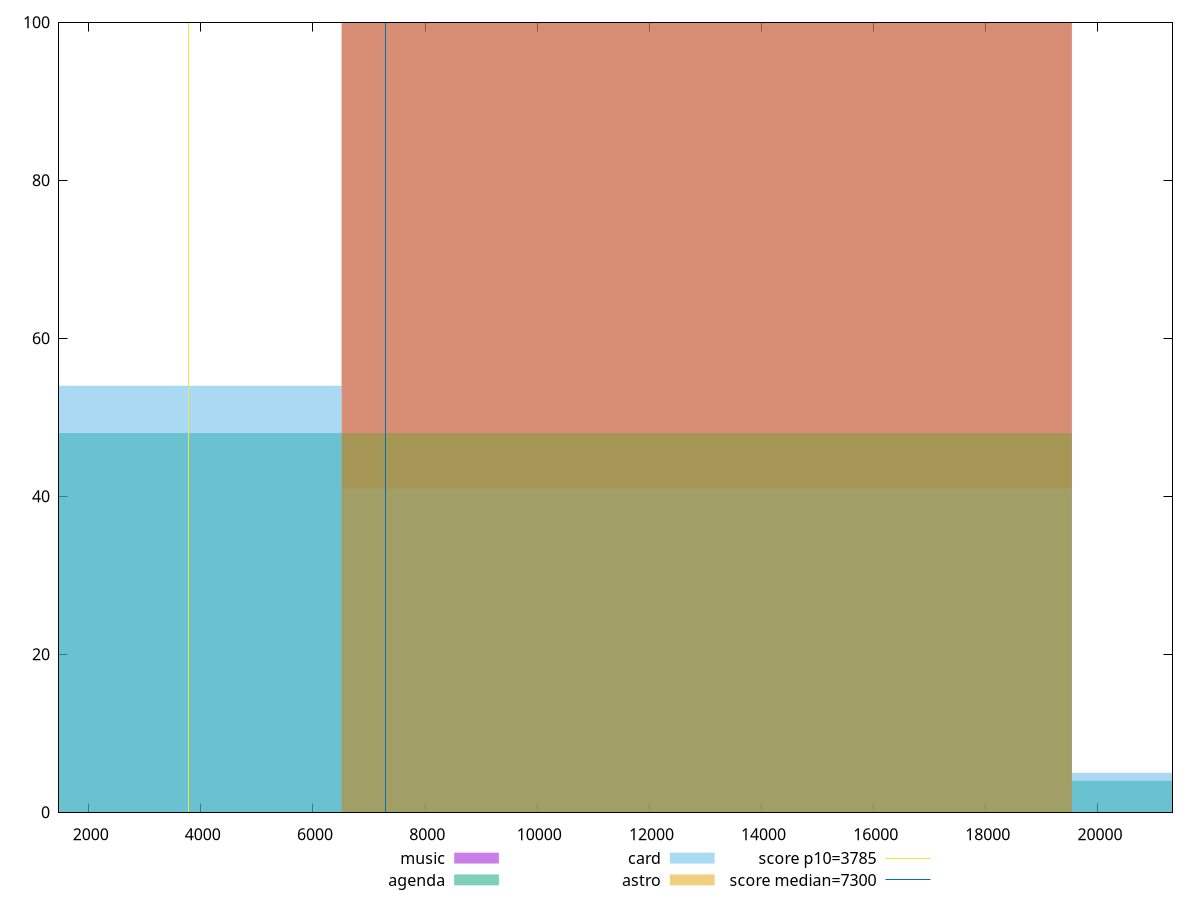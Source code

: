 reset

$music <<EOF
13022.962341294442 100
EOF

$agenda <<EOF
26045.924682588884 4
0 48
13022.962341294442 48
EOF

$card <<EOF
0 54
13022.962341294442 41
26045.924682588884 5
EOF

$astro <<EOF
13022.962341294442 100
EOF

set key outside below
set boxwidth 13022.962341294442
set xrange [1470.078:21329.5455]
set yrange [0:100]
set trange [0:100]
set style fill transparent solid 0.5 noborder

set parametric
set terminal svg size 640, 520 enhanced background rgb 'white'
set output "reports/report_00028_2021-02-24T12-49-42.674Z/interactive/comparison/histogram/all_raw.svg"

plot $music title "music" with boxes, \
     $agenda title "agenda" with boxes, \
     $card title "card" with boxes, \
     $astro title "astro" with boxes, \
     3785,t title "score p10=3785", \
     7300,t title "score median=7300"

reset

